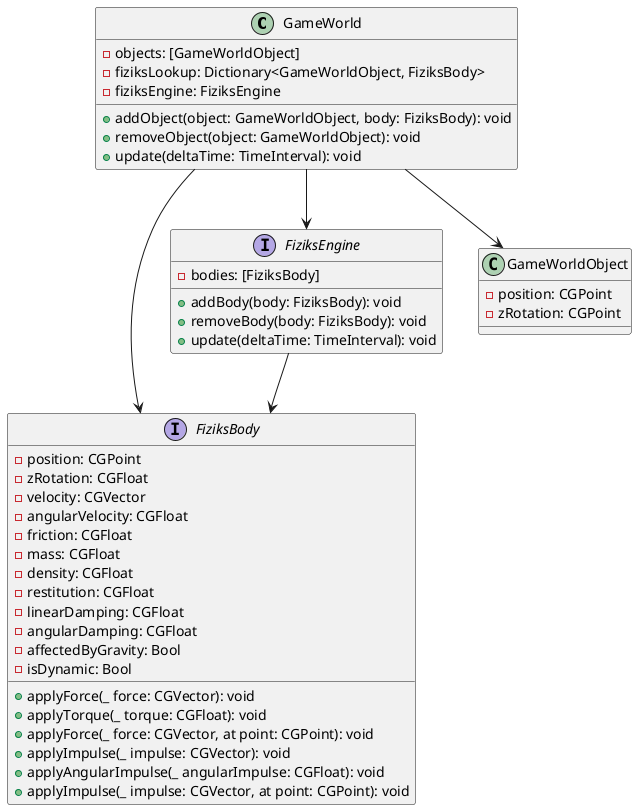 @startuml
class GameWorld {
    - objects: [GameWorldObject]
    - fiziksLookup: Dictionary<GameWorldObject, FiziksBody>
    - fiziksEngine: FiziksEngine
    + addObject(object: GameWorldObject, body: FiziksBody): void
    + removeObject(object: GameWorldObject): void
    + update(deltaTime: TimeInterval): void
}

interface FiziksBody {
    - position: CGPoint
    - zRotation: CGFloat
    - velocity: CGVector
    - angularVelocity: CGFloat
    - friction: CGFloat
    - mass: CGFloat
    - density: CGFloat
    - restitution: CGFloat
    - linearDamping: CGFloat
    - angularDamping: CGFloat
    - affectedByGravity: Bool
    - isDynamic: Bool
    + applyForce(_ force: CGVector): void
    + applyTorque(_ torque: CGFloat): void
    + applyForce(_ force: CGVector, at point: CGPoint): void
    + applyImpulse(_ impulse: CGVector): void
    + applyAngularImpulse(_ angularImpulse: CGFloat): void
    + applyImpulse(_ impulse: CGVector, at point: CGPoint): void
}

interface FiziksEngine {
    - bodies: [FiziksBody]
    + addBody(body: FiziksBody): void
    + removeBody(body: FiziksBody): void
    + update(deltaTime: TimeInterval): void
}

class GameWorldObject {
    - position: CGPoint
    - zRotation: CGPoint
}

GameWorld --> GameWorldObject
GameWorld --> FiziksBody
GameWorld --> FiziksEngine 
FiziksEngine --> FiziksBody
@enduml
